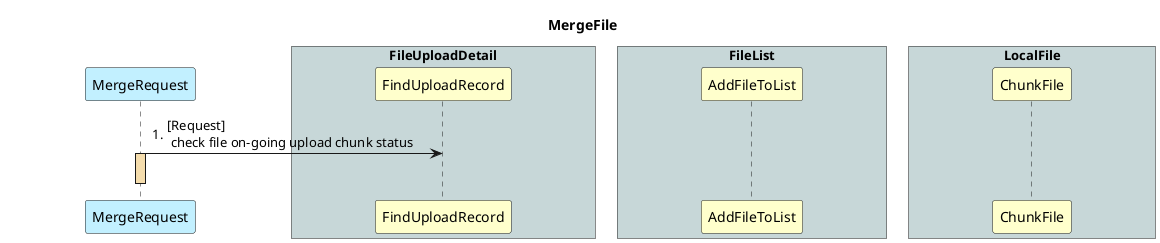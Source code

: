 @startuml

title MergeFile

skinparam ParticipantPadding 80
skinparam BoxPadding 10

participant "MergeRequest" as MergeRequest #APPLICATION

box "FileUploadDetail" #C7D7D8
participant "FindUploadRecord" as FindUploadRecord #BUSINESS
end box

box "FileList" #C7D7D8
participant "AddFileToList" as AddFileToList #BUSINESS
end box

box "LocalFile" #C7D7D8
participant "ChunkFile" as ChunkFile #BUSINESS
end box

autonumber "0."

MergeRequest -> FindUploadRecord : [Request]\n check file on-going upload chunk status
activate MergeRequest #F5DDAD

deactivate MergeRequest

@enduml